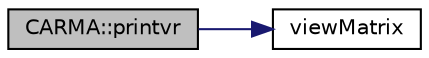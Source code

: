 digraph "CARMA::printvr"
{
  edge [fontname="Helvetica",fontsize="10",labelfontname="Helvetica",labelfontsize="10"];
  node [fontname="Helvetica",fontsize="10",shape=record];
  rankdir="LR";
  Node1 [label="CARMA::printvr",height=0.2,width=0.4,color="black", fillcolor="grey75", style="filled" fontcolor="black"];
  Node1 -> Node2 [color="midnightblue",fontsize="10",style="solid",fontname="Helvetica"];
  Node2 [label="viewMatrix",height=0.2,width=0.4,color="black", fillcolor="white", style="filled",URL="$_c_a_r_m_a_8cpp.html#a32cca3ca3e17261a84d64c6653524515"];
}
